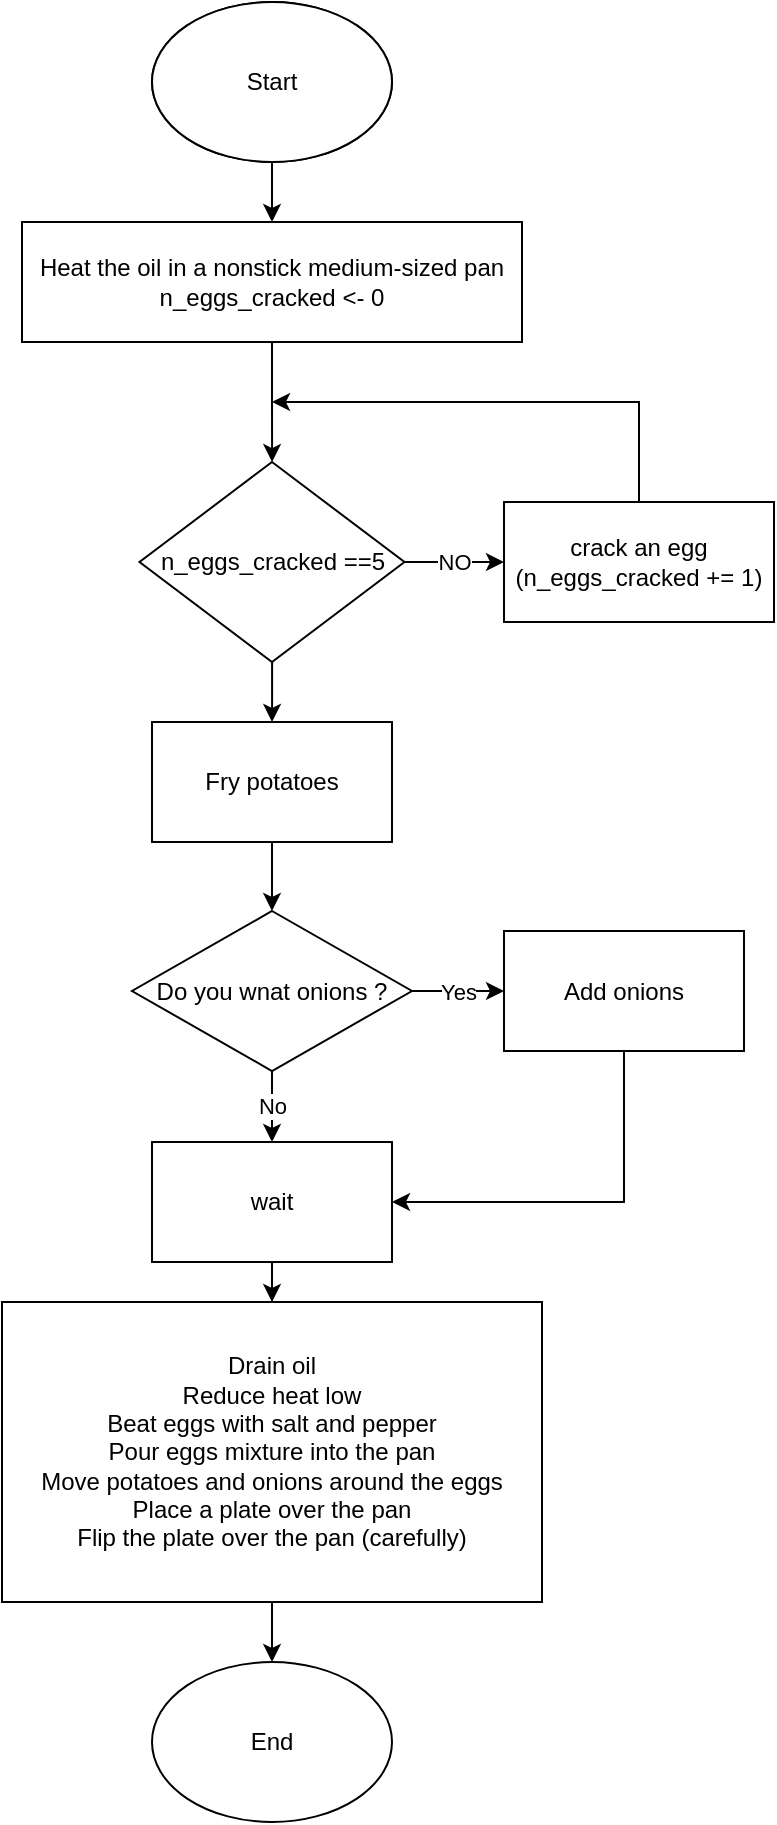 <mxfile version="15.2.7" type="device"><diagram id="dTazF8arQHLIDOu28SNm" name="Página-1"><mxGraphModel dx="727" dy="846" grid="1" gridSize="10" guides="1" tooltips="1" connect="1" arrows="1" fold="1" page="1" pageScale="1" pageWidth="827" pageHeight="1169" math="0" shadow="0"><root><mxCell id="0"/><mxCell id="1" parent="0"/><mxCell id="p7BzPo3gNJDxeXzs94pL-1" value="start" style="ellipse;whiteSpace=wrap;html=1;" vertex="1" parent="1"><mxGeometry x="170" y="50" width="120" height="80" as="geometry"/></mxCell><mxCell id="p7BzPo3gNJDxeXzs94pL-6" style="edgeStyle=orthogonalEdgeStyle;rounded=0;orthogonalLoop=1;jettySize=auto;html=1;" edge="1" parent="1" source="p7BzPo3gNJDxeXzs94pL-2" target="p7BzPo3gNJDxeXzs94pL-4"><mxGeometry relative="1" as="geometry"/></mxCell><mxCell id="p7BzPo3gNJDxeXzs94pL-2" value="Start" style="ellipse;whiteSpace=wrap;html=1;" vertex="1" parent="1"><mxGeometry x="170" y="50" width="120" height="80" as="geometry"/></mxCell><mxCell id="p7BzPo3gNJDxeXzs94pL-3" value="End" style="ellipse;whiteSpace=wrap;html=1;" vertex="1" parent="1"><mxGeometry x="170" y="880" width="120" height="80" as="geometry"/></mxCell><mxCell id="p7BzPo3gNJDxeXzs94pL-8" value="" style="edgeStyle=orthogonalEdgeStyle;rounded=0;orthogonalLoop=1;jettySize=auto;html=1;" edge="1" parent="1" source="p7BzPo3gNJDxeXzs94pL-4" target="p7BzPo3gNJDxeXzs94pL-7"><mxGeometry relative="1" as="geometry"/></mxCell><mxCell id="p7BzPo3gNJDxeXzs94pL-4" value="Heat the oil in a nonstick medium-sized pan&lt;br&gt;n_eggs_cracked &amp;lt;- 0" style="rounded=0;whiteSpace=wrap;html=1;" vertex="1" parent="1"><mxGeometry x="105" y="160" width="250" height="60" as="geometry"/></mxCell><mxCell id="p7BzPo3gNJDxeXzs94pL-10" value="NO" style="edgeStyle=orthogonalEdgeStyle;rounded=0;orthogonalLoop=1;jettySize=auto;html=1;" edge="1" parent="1" source="p7BzPo3gNJDxeXzs94pL-7" target="p7BzPo3gNJDxeXzs94pL-9"><mxGeometry relative="1" as="geometry"/></mxCell><mxCell id="p7BzPo3gNJDxeXzs94pL-13" value="" style="edgeStyle=orthogonalEdgeStyle;rounded=0;orthogonalLoop=1;jettySize=auto;html=1;" edge="1" parent="1" source="p7BzPo3gNJDxeXzs94pL-7" target="p7BzPo3gNJDxeXzs94pL-12"><mxGeometry relative="1" as="geometry"/></mxCell><mxCell id="p7BzPo3gNJDxeXzs94pL-7" value="n_eggs_cracked ==5" style="rhombus;whiteSpace=wrap;html=1;rounded=0;" vertex="1" parent="1"><mxGeometry x="163.75" y="280" width="132.5" height="100" as="geometry"/></mxCell><mxCell id="p7BzPo3gNJDxeXzs94pL-11" style="edgeStyle=orthogonalEdgeStyle;rounded=0;orthogonalLoop=1;jettySize=auto;html=1;exitX=0.5;exitY=0;exitDx=0;exitDy=0;" edge="1" parent="1" source="p7BzPo3gNJDxeXzs94pL-9"><mxGeometry relative="1" as="geometry"><mxPoint x="230" y="250" as="targetPoint"/><Array as="points"><mxPoint x="413" y="250"/></Array></mxGeometry></mxCell><mxCell id="p7BzPo3gNJDxeXzs94pL-9" value="crack an egg&lt;br&gt;(n_eggs_cracked += 1)" style="whiteSpace=wrap;html=1;rounded=0;" vertex="1" parent="1"><mxGeometry x="346" y="300" width="135" height="60" as="geometry"/></mxCell><mxCell id="p7BzPo3gNJDxeXzs94pL-15" value="" style="edgeStyle=orthogonalEdgeStyle;rounded=0;orthogonalLoop=1;jettySize=auto;html=1;" edge="1" parent="1" source="p7BzPo3gNJDxeXzs94pL-12" target="p7BzPo3gNJDxeXzs94pL-14"><mxGeometry relative="1" as="geometry"/></mxCell><mxCell id="p7BzPo3gNJDxeXzs94pL-12" value="Fry potatoes" style="whiteSpace=wrap;html=1;rounded=0;" vertex="1" parent="1"><mxGeometry x="170" y="410" width="120" height="60" as="geometry"/></mxCell><mxCell id="p7BzPo3gNJDxeXzs94pL-17" value="Yes" style="edgeStyle=orthogonalEdgeStyle;rounded=0;orthogonalLoop=1;jettySize=auto;html=1;" edge="1" parent="1" source="p7BzPo3gNJDxeXzs94pL-14" target="p7BzPo3gNJDxeXzs94pL-16"><mxGeometry relative="1" as="geometry"/></mxCell><mxCell id="p7BzPo3gNJDxeXzs94pL-19" value="No" style="edgeStyle=orthogonalEdgeStyle;rounded=0;orthogonalLoop=1;jettySize=auto;html=1;" edge="1" parent="1" source="p7BzPo3gNJDxeXzs94pL-14" target="p7BzPo3gNJDxeXzs94pL-18"><mxGeometry relative="1" as="geometry"/></mxCell><mxCell id="p7BzPo3gNJDxeXzs94pL-14" value="Do you wnat onions ?" style="rhombus;whiteSpace=wrap;html=1;rounded=0;" vertex="1" parent="1"><mxGeometry x="160" y="504.5" width="140" height="80" as="geometry"/></mxCell><mxCell id="p7BzPo3gNJDxeXzs94pL-20" style="edgeStyle=orthogonalEdgeStyle;rounded=0;orthogonalLoop=1;jettySize=auto;html=1;entryX=1;entryY=0.5;entryDx=0;entryDy=0;" edge="1" parent="1" source="p7BzPo3gNJDxeXzs94pL-16" target="p7BzPo3gNJDxeXzs94pL-18"><mxGeometry relative="1" as="geometry"><Array as="points"><mxPoint x="406" y="650"/></Array></mxGeometry></mxCell><mxCell id="p7BzPo3gNJDxeXzs94pL-16" value="Add onions" style="whiteSpace=wrap;html=1;rounded=0;" vertex="1" parent="1"><mxGeometry x="346" y="514.5" width="120" height="60" as="geometry"/></mxCell><mxCell id="p7BzPo3gNJDxeXzs94pL-22" value="" style="edgeStyle=orthogonalEdgeStyle;rounded=0;orthogonalLoop=1;jettySize=auto;html=1;" edge="1" parent="1" source="p7BzPo3gNJDxeXzs94pL-18" target="p7BzPo3gNJDxeXzs94pL-21"><mxGeometry relative="1" as="geometry"/></mxCell><mxCell id="p7BzPo3gNJDxeXzs94pL-18" value="wait" style="whiteSpace=wrap;html=1;rounded=0;" vertex="1" parent="1"><mxGeometry x="170" y="620" width="120" height="60" as="geometry"/></mxCell><mxCell id="p7BzPo3gNJDxeXzs94pL-25" style="edgeStyle=orthogonalEdgeStyle;rounded=0;orthogonalLoop=1;jettySize=auto;html=1;entryX=0.5;entryY=0;entryDx=0;entryDy=0;" edge="1" parent="1" source="p7BzPo3gNJDxeXzs94pL-21" target="p7BzPo3gNJDxeXzs94pL-3"><mxGeometry relative="1" as="geometry"/></mxCell><mxCell id="p7BzPo3gNJDxeXzs94pL-21" value="Drain oil&lt;br&gt;Reduce heat low&lt;br&gt;Beat eggs with salt and pepper&lt;br&gt;Pour eggs mixture into the pan&lt;br&gt;Move potatoes and onions around the eggs&lt;br&gt;Place a plate over the pan&lt;br&gt;Flip the plate over the pan (carefully)" style="whiteSpace=wrap;html=1;rounded=0;" vertex="1" parent="1"><mxGeometry x="95" y="700" width="270" height="150" as="geometry"/></mxCell></root></mxGraphModel></diagram></mxfile>